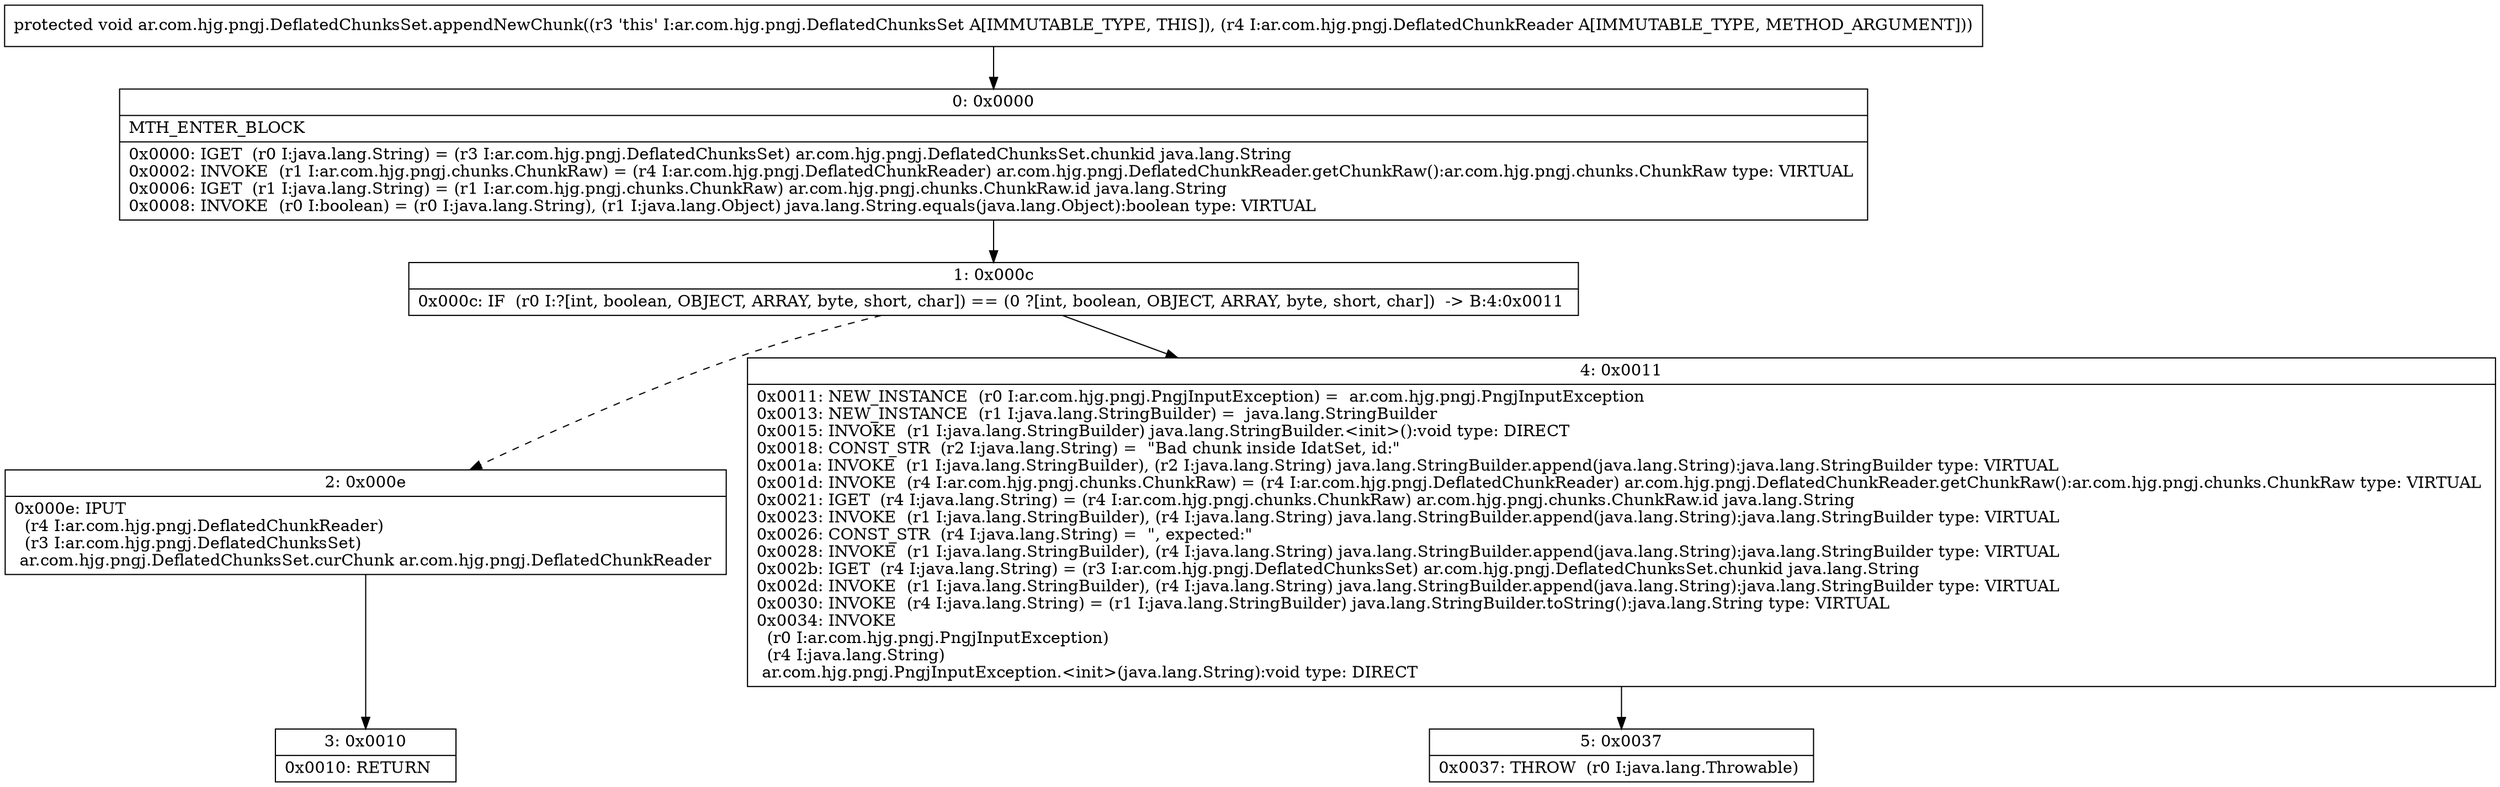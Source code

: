 digraph "CFG forar.com.hjg.pngj.DeflatedChunksSet.appendNewChunk(Lar\/com\/hjg\/pngj\/DeflatedChunkReader;)V" {
Node_0 [shape=record,label="{0\:\ 0x0000|MTH_ENTER_BLOCK\l|0x0000: IGET  (r0 I:java.lang.String) = (r3 I:ar.com.hjg.pngj.DeflatedChunksSet) ar.com.hjg.pngj.DeflatedChunksSet.chunkid java.lang.String \l0x0002: INVOKE  (r1 I:ar.com.hjg.pngj.chunks.ChunkRaw) = (r4 I:ar.com.hjg.pngj.DeflatedChunkReader) ar.com.hjg.pngj.DeflatedChunkReader.getChunkRaw():ar.com.hjg.pngj.chunks.ChunkRaw type: VIRTUAL \l0x0006: IGET  (r1 I:java.lang.String) = (r1 I:ar.com.hjg.pngj.chunks.ChunkRaw) ar.com.hjg.pngj.chunks.ChunkRaw.id java.lang.String \l0x0008: INVOKE  (r0 I:boolean) = (r0 I:java.lang.String), (r1 I:java.lang.Object) java.lang.String.equals(java.lang.Object):boolean type: VIRTUAL \l}"];
Node_1 [shape=record,label="{1\:\ 0x000c|0x000c: IF  (r0 I:?[int, boolean, OBJECT, ARRAY, byte, short, char]) == (0 ?[int, boolean, OBJECT, ARRAY, byte, short, char])  \-\> B:4:0x0011 \l}"];
Node_2 [shape=record,label="{2\:\ 0x000e|0x000e: IPUT  \l  (r4 I:ar.com.hjg.pngj.DeflatedChunkReader)\l  (r3 I:ar.com.hjg.pngj.DeflatedChunksSet)\l ar.com.hjg.pngj.DeflatedChunksSet.curChunk ar.com.hjg.pngj.DeflatedChunkReader \l}"];
Node_3 [shape=record,label="{3\:\ 0x0010|0x0010: RETURN   \l}"];
Node_4 [shape=record,label="{4\:\ 0x0011|0x0011: NEW_INSTANCE  (r0 I:ar.com.hjg.pngj.PngjInputException) =  ar.com.hjg.pngj.PngjInputException \l0x0013: NEW_INSTANCE  (r1 I:java.lang.StringBuilder) =  java.lang.StringBuilder \l0x0015: INVOKE  (r1 I:java.lang.StringBuilder) java.lang.StringBuilder.\<init\>():void type: DIRECT \l0x0018: CONST_STR  (r2 I:java.lang.String) =  \"Bad chunk inside IdatSet, id:\" \l0x001a: INVOKE  (r1 I:java.lang.StringBuilder), (r2 I:java.lang.String) java.lang.StringBuilder.append(java.lang.String):java.lang.StringBuilder type: VIRTUAL \l0x001d: INVOKE  (r4 I:ar.com.hjg.pngj.chunks.ChunkRaw) = (r4 I:ar.com.hjg.pngj.DeflatedChunkReader) ar.com.hjg.pngj.DeflatedChunkReader.getChunkRaw():ar.com.hjg.pngj.chunks.ChunkRaw type: VIRTUAL \l0x0021: IGET  (r4 I:java.lang.String) = (r4 I:ar.com.hjg.pngj.chunks.ChunkRaw) ar.com.hjg.pngj.chunks.ChunkRaw.id java.lang.String \l0x0023: INVOKE  (r1 I:java.lang.StringBuilder), (r4 I:java.lang.String) java.lang.StringBuilder.append(java.lang.String):java.lang.StringBuilder type: VIRTUAL \l0x0026: CONST_STR  (r4 I:java.lang.String) =  \", expected:\" \l0x0028: INVOKE  (r1 I:java.lang.StringBuilder), (r4 I:java.lang.String) java.lang.StringBuilder.append(java.lang.String):java.lang.StringBuilder type: VIRTUAL \l0x002b: IGET  (r4 I:java.lang.String) = (r3 I:ar.com.hjg.pngj.DeflatedChunksSet) ar.com.hjg.pngj.DeflatedChunksSet.chunkid java.lang.String \l0x002d: INVOKE  (r1 I:java.lang.StringBuilder), (r4 I:java.lang.String) java.lang.StringBuilder.append(java.lang.String):java.lang.StringBuilder type: VIRTUAL \l0x0030: INVOKE  (r4 I:java.lang.String) = (r1 I:java.lang.StringBuilder) java.lang.StringBuilder.toString():java.lang.String type: VIRTUAL \l0x0034: INVOKE  \l  (r0 I:ar.com.hjg.pngj.PngjInputException)\l  (r4 I:java.lang.String)\l ar.com.hjg.pngj.PngjInputException.\<init\>(java.lang.String):void type: DIRECT \l}"];
Node_5 [shape=record,label="{5\:\ 0x0037|0x0037: THROW  (r0 I:java.lang.Throwable) \l}"];
MethodNode[shape=record,label="{protected void ar.com.hjg.pngj.DeflatedChunksSet.appendNewChunk((r3 'this' I:ar.com.hjg.pngj.DeflatedChunksSet A[IMMUTABLE_TYPE, THIS]), (r4 I:ar.com.hjg.pngj.DeflatedChunkReader A[IMMUTABLE_TYPE, METHOD_ARGUMENT])) }"];
MethodNode -> Node_0;
Node_0 -> Node_1;
Node_1 -> Node_2[style=dashed];
Node_1 -> Node_4;
Node_2 -> Node_3;
Node_4 -> Node_5;
}

